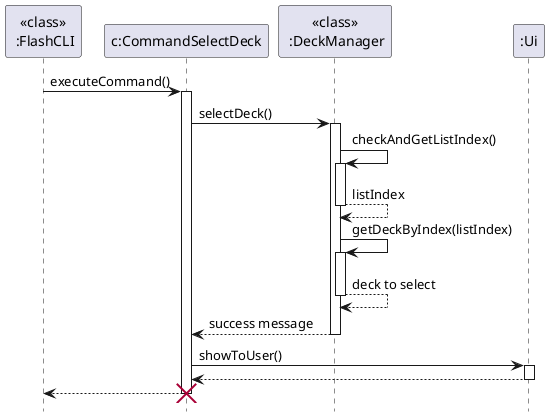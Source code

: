 @startuml

hide footbox
participant "<<class>>\n :FlashCLI" as FlashCLI
participant "c:CommandSelectDeck" as CommandSelectDeck
participant "<<class>>\n :DeckManager" as DeckManager
participant ":Ui" as Ui

FlashCLI -> CommandSelectDeck: executeCommand()
activate CommandSelectDeck
CommandSelectDeck -> DeckManager: selectDeck()
activate DeckManager

DeckManager -> DeckManager: checkAndGetListIndex()
activate DeckManager
DeckManager --> DeckManager: listIndex
deactivate DeckManager

DeckManager -> DeckManager: getDeckByIndex(listIndex)
activate DeckManager
DeckManager --> DeckManager:deck to select
deactivate DeckManager

DeckManager --> CommandSelectDeck: success message
deactivate DeckManager
CommandSelectDeck -> Ui: showToUser()
activate Ui
Ui --> CommandSelectDeck
deactivate Ui
CommandSelectDeck --> FlashCLI
deactivate CommandSelectDeck
destroy CommandSelectDeck
@enduml
